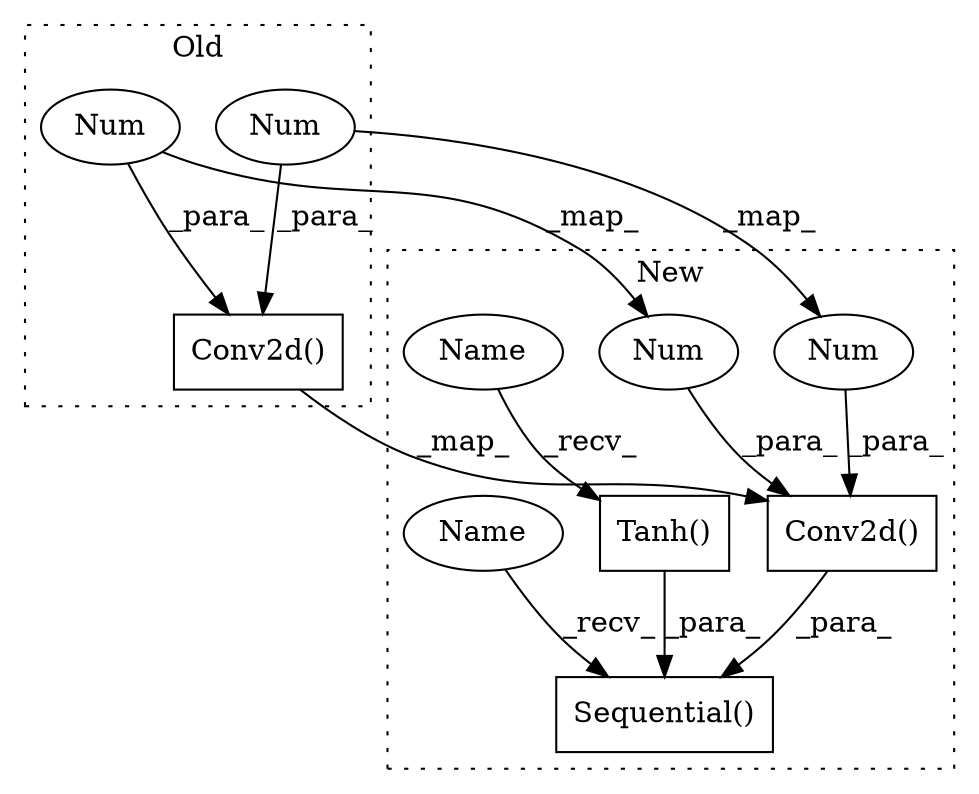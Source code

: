 digraph G {
subgraph cluster0 {
1 [label="Conv2d()" a="75" s="3667,3682" l="10,37" shape="box"];
4 [label="Num" a="76" s="3681" l="1" shape="ellipse"];
5 [label="Num" a="76" s="3677" l="2" shape="ellipse"];
label = "Old";
style="dotted";
}
subgraph cluster1 {
2 [label="Conv2d()" a="75" s="1957,1972" l="10,37" shape="box"];
3 [label="Num" a="76" s="1971" l="1" shape="ellipse"];
6 [label="Num" a="76" s="1967" l="2" shape="ellipse"];
7 [label="Sequential()" a="75" s="1930,2033" l="27,10" shape="box"];
8 [label="Tanh()" a="75" s="2024" l="9" shape="box"];
9 [label="Name" a="87" s="2024" l="2" shape="ellipse"];
10 [label="Name" a="87" s="1930" l="2" shape="ellipse"];
label = "New";
style="dotted";
}
1 -> 2 [label="_map_"];
2 -> 7 [label="_para_"];
3 -> 2 [label="_para_"];
4 -> 1 [label="_para_"];
4 -> 3 [label="_map_"];
5 -> 1 [label="_para_"];
5 -> 6 [label="_map_"];
6 -> 2 [label="_para_"];
8 -> 7 [label="_para_"];
9 -> 8 [label="_recv_"];
10 -> 7 [label="_recv_"];
}